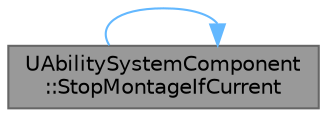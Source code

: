 digraph "UAbilitySystemComponent::StopMontageIfCurrent"
{
 // INTERACTIVE_SVG=YES
 // LATEX_PDF_SIZE
  bgcolor="transparent";
  edge [fontname=Helvetica,fontsize=10,labelfontname=Helvetica,labelfontsize=10];
  node [fontname=Helvetica,fontsize=10,shape=box,height=0.2,width=0.4];
  rankdir="LR";
  Node1 [id="Node000001",label="UAbilitySystemComponent\l::StopMontageIfCurrent",height=0.2,width=0.4,color="gray40", fillcolor="grey60", style="filled", fontcolor="black",tooltip="Stops current montage if it's the one given as the Montage param."];
  Node1 -> Node1 [id="edge1_Node000001_Node000001",color="steelblue1",style="solid",tooltip=" "];
}
